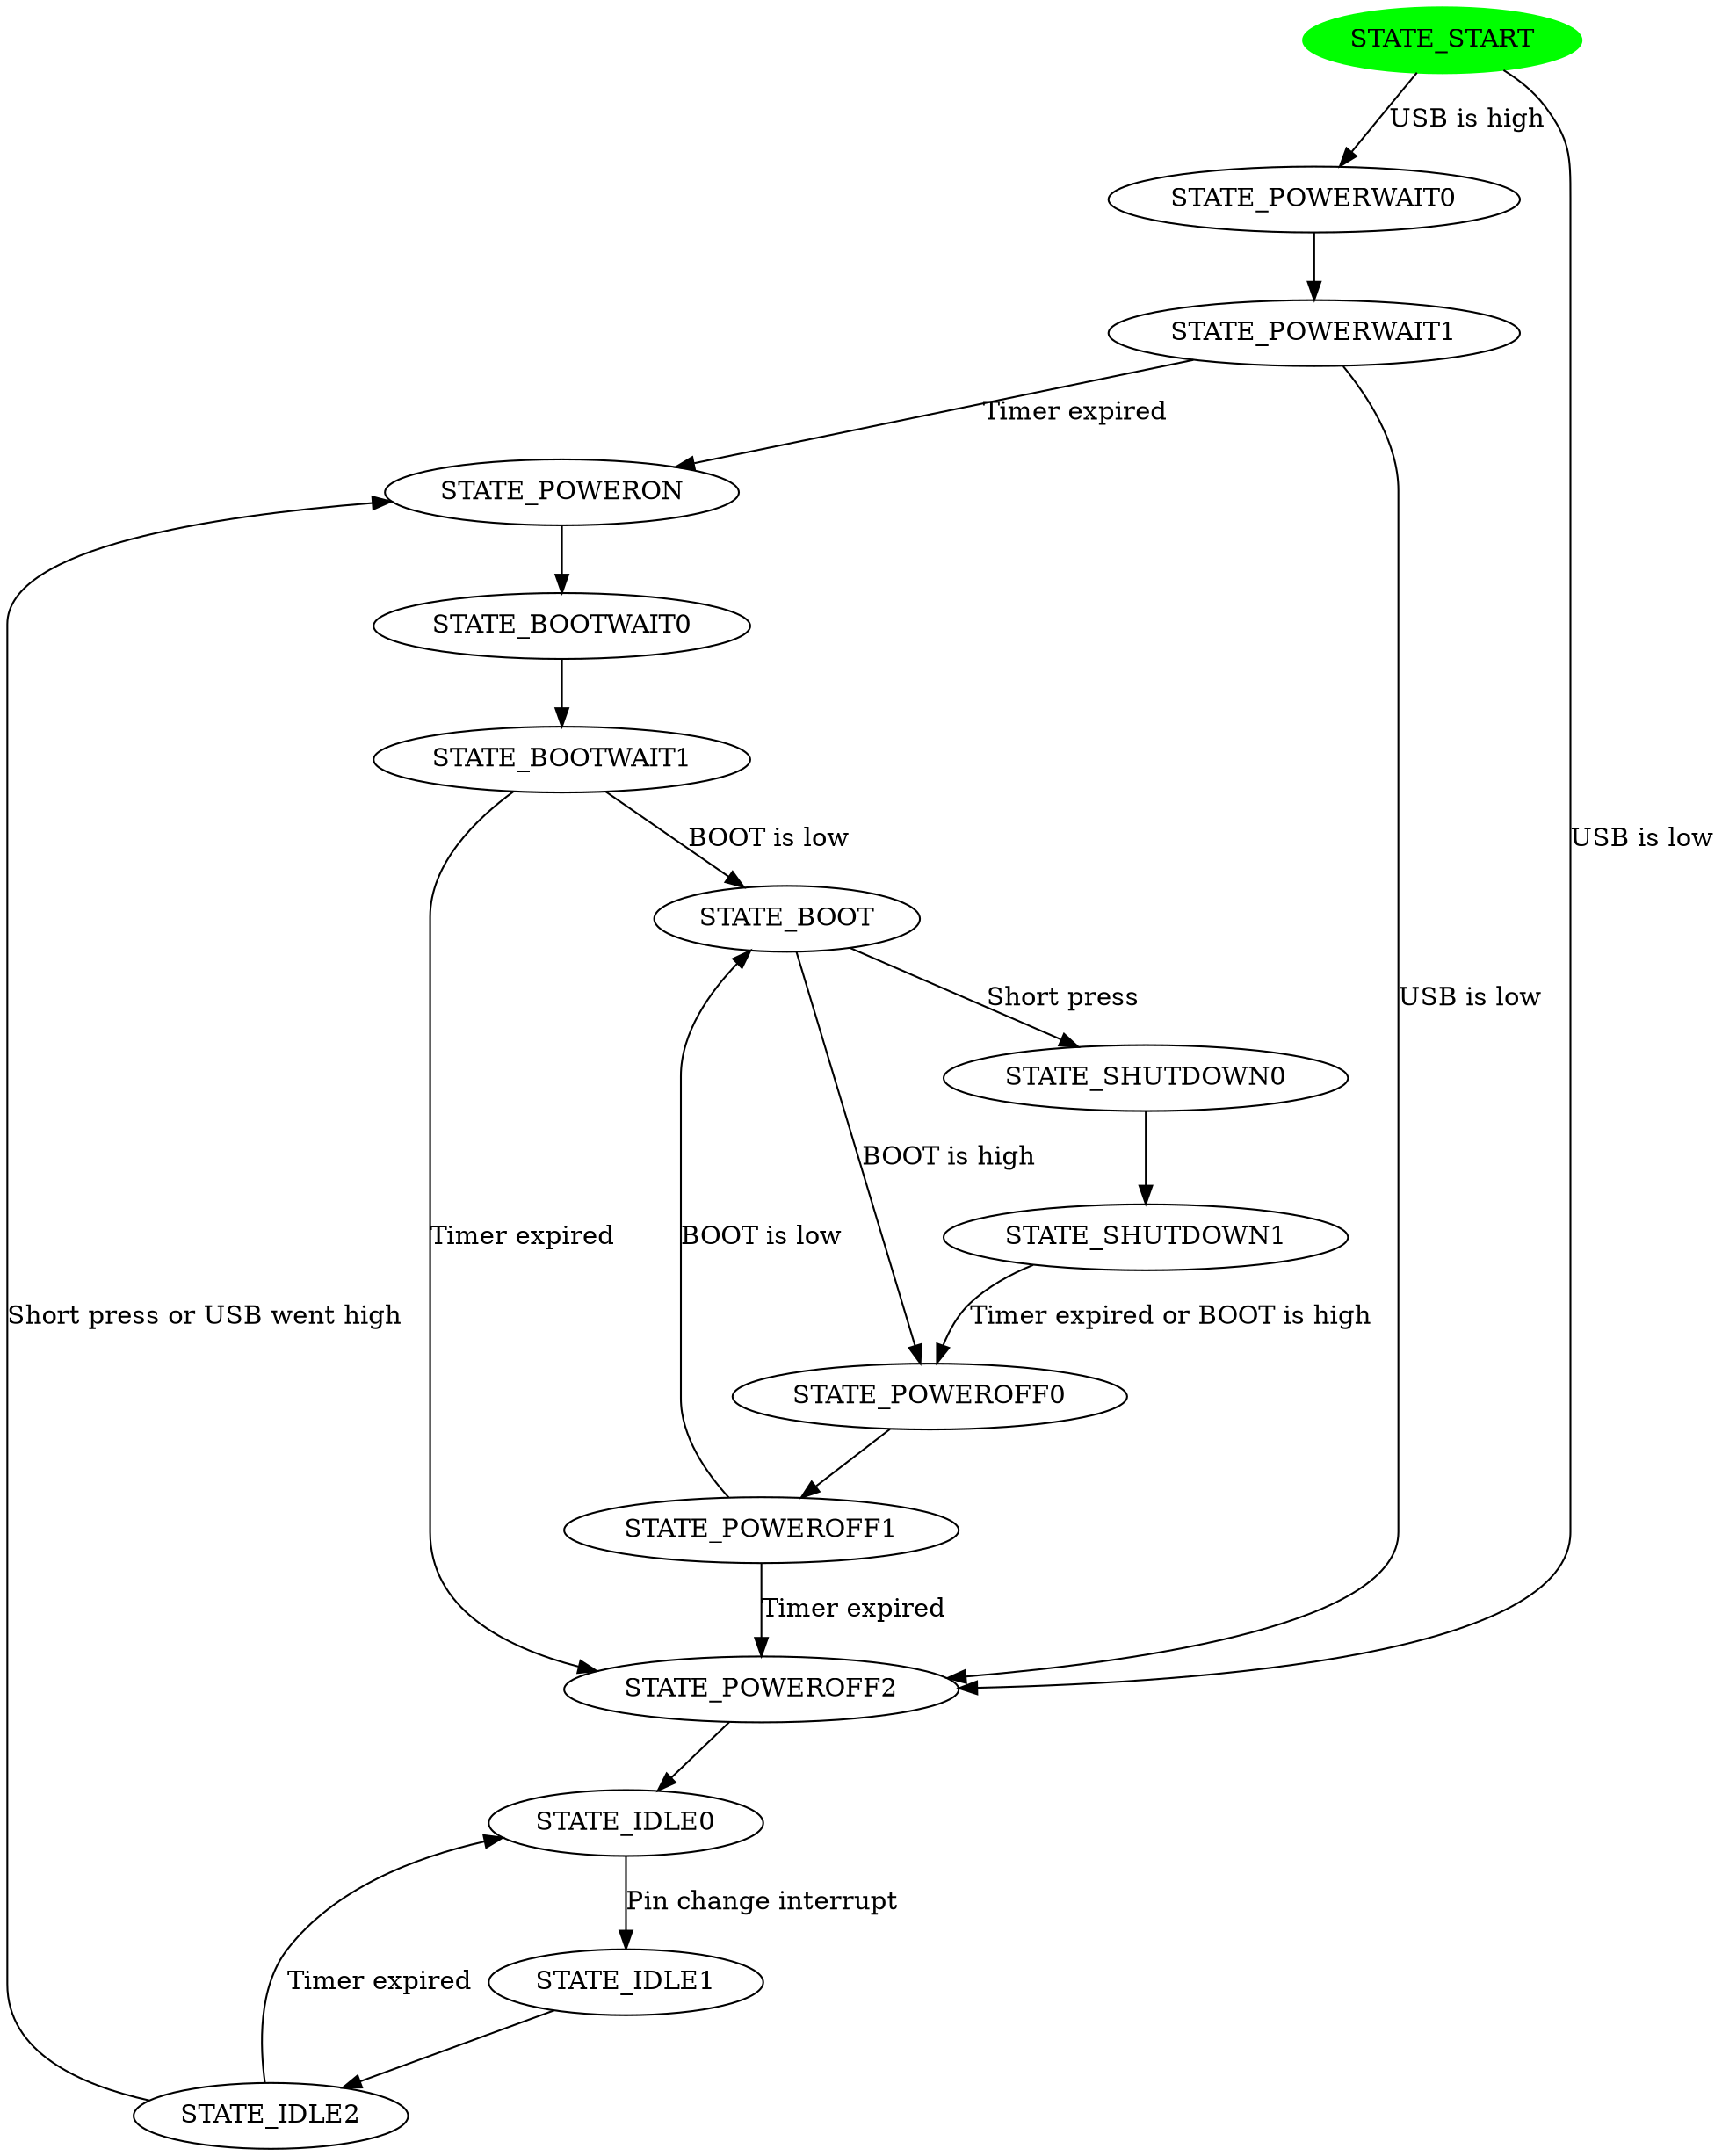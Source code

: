 digraph pipower_states {
    STATE_START [style=filled color=green];
    STATE_POWERWAIT0;
    STATE_POWERWAIT1;
    STATE_POWERON;
    STATE_BOOTWAIT0;
    STATE_BOOTWAIT1;
    STATE_BOOT;
    STATE_SHUTDOWN0;
    STATE_SHUTDOWN1;
    STATE_POWEROFF0;
    STATE_POWEROFF1;
    STATE_POWEROFF2;
    STATE_IDLE0;
    STATE_IDLE1;
    STATE_IDLE2;

    # The following is true but needlessly complicates the graph.
    #STATE_POWERWAIT0->STATE_POWEROFF2 [label="Long press"];
    #STATE_POWERWAIT1->STATE_POWEROFF2 [label="Long press"];
    #STATE_POWERON->STATE_POWEROFF2 [label="Long press"];
    #STATE_BOOTWAIT0->STATE_POWEROFF2 [label="Long press"];
    #STATE_BOOTWAIT1->STATE_POWEROFF2 [label="Long press"];
    #STATE_BOOT->STATE_POWEROFF2 [label="Long press"];
    #STATE_SHUTDOWN0->STATE_POWEROFF2 [label="Long press"];
    #STATE_SHUTDOWN1->STATE_POWEROFF2 [label="Long press"];
    #STATE_POWEROFF0->STATE_POWEROFF2 [label="Long press"];
    #STATE_POWEROFF1->STATE_POWEROFF2 [label="Long press"];
    #STATE_IDLE0->STATE_POWEROFF2 [label="Long press"];
    #STATE_IDLE1->STATE_POWEROFF2 [label="Long press"];

    STATE_START->STATE_POWERWAIT0 [label="USB is high"];
    STATE_START->STATE_POWEROFF2 [label="USB is low"]
    STATE_POWERWAIT0->STATE_POWERWAIT1;
    STATE_POWERWAIT1->STATE_POWERON [label="Timer expired"];
    STATE_POWERWAIT1->STATE_POWEROFF2 [label="USB is low"]
    STATE_POWERON->STATE_BOOTWAIT0;
    STATE_BOOTWAIT0->STATE_BOOTWAIT1;
    STATE_BOOTWAIT1->STATE_POWEROFF2 [label="Timer expired"];
    STATE_BOOTWAIT1->STATE_BOOT [label="BOOT is low"];
    STATE_BOOT->STATE_SHUTDOWN0 [label="Short press"];
    STATE_BOOT->STATE_POWEROFF0 [label="BOOT is high"];
    STATE_SHUTDOWN0->STATE_SHUTDOWN1;
    STATE_SHUTDOWN1->STATE_POWEROFF0 [label="Timer expired or BOOT is high"];
    STATE_POWEROFF0->STATE_POWEROFF1;
    STATE_POWEROFF1->STATE_POWEROFF2 [label="Timer expired"];
    STATE_POWEROFF1->STATE_BOOT [label="BOOT is low"]
    STATE_POWEROFF2->STATE_IDLE0;
    STATE_IDLE0->STATE_IDLE1 [label="Pin change interrupt"];
    STATE_IDLE1->STATE_IDLE2;
    STATE_IDLE2->STATE_IDLE0 [label="Timer expired"];
    STATE_IDLE2->STATE_POWERON [label="Short press or USB went high"];
}
